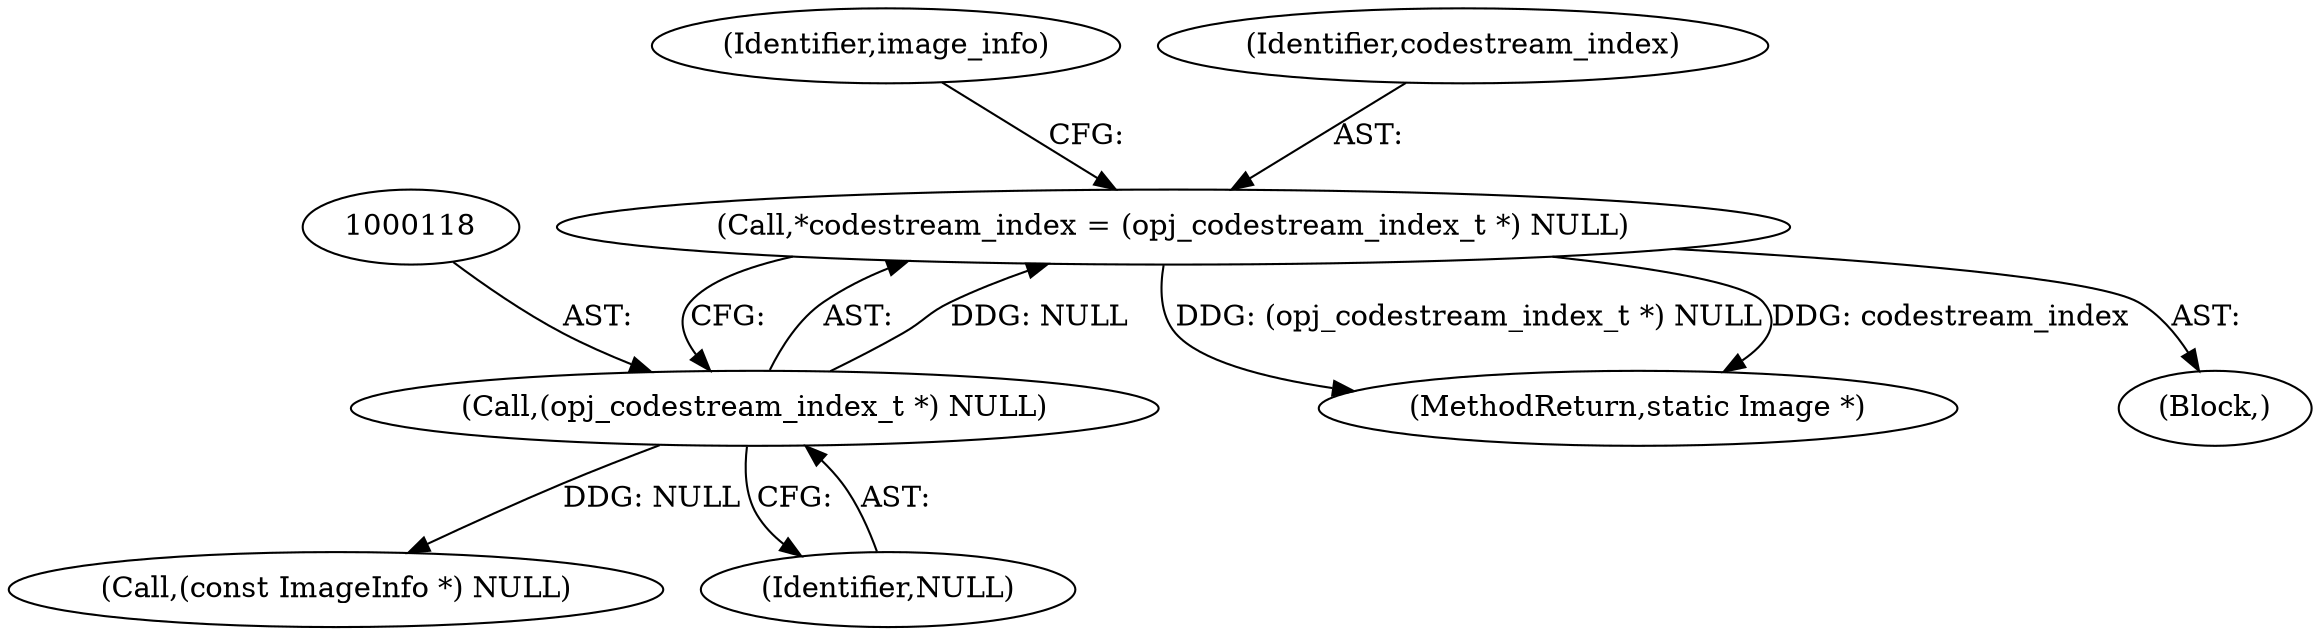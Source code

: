 digraph "0_ImageMagick_f6e9d0d9955e85bdd7540b251cd50d598dacc5e6_28@pointer" {
"1000115" [label="(Call,*codestream_index = (opj_codestream_index_t *) NULL)"];
"1000117" [label="(Call,(opj_codestream_index_t *) NULL)"];
"1000935" [label="(MethodReturn,static Image *)"];
"1000115" [label="(Call,*codestream_index = (opj_codestream_index_t *) NULL)"];
"1000129" [label="(Call,(const ImageInfo *) NULL)"];
"1000117" [label="(Call,(opj_codestream_index_t *) NULL)"];
"1000128" [label="(Identifier,image_info)"];
"1000119" [label="(Identifier,NULL)"];
"1000108" [label="(Block,)"];
"1000116" [label="(Identifier,codestream_index)"];
"1000115" -> "1000108"  [label="AST: "];
"1000115" -> "1000117"  [label="CFG: "];
"1000116" -> "1000115"  [label="AST: "];
"1000117" -> "1000115"  [label="AST: "];
"1000128" -> "1000115"  [label="CFG: "];
"1000115" -> "1000935"  [label="DDG: (opj_codestream_index_t *) NULL"];
"1000115" -> "1000935"  [label="DDG: codestream_index"];
"1000117" -> "1000115"  [label="DDG: NULL"];
"1000117" -> "1000119"  [label="CFG: "];
"1000118" -> "1000117"  [label="AST: "];
"1000119" -> "1000117"  [label="AST: "];
"1000117" -> "1000129"  [label="DDG: NULL"];
}
